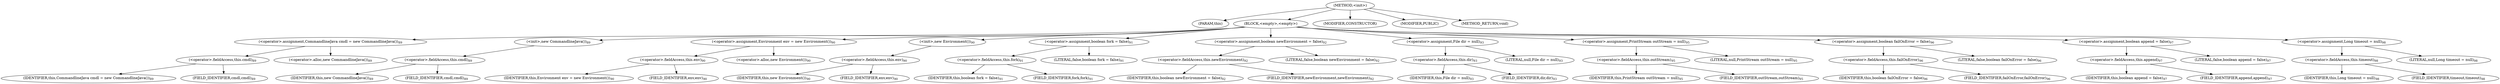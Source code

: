 digraph "&lt;init&gt;" {  
"1077" [label = <(METHOD,&lt;init&gt;)> ]
"1078" [label = <(PARAM,this)> ]
"1079" [label = <(BLOCK,&lt;empty&gt;,&lt;empty&gt;)> ]
"1080" [label = <(&lt;operator&gt;.assignment,CommandlineJava cmdl = new CommandlineJava())<SUB>89</SUB>> ]
"1081" [label = <(&lt;operator&gt;.fieldAccess,this.cmdl)<SUB>89</SUB>> ]
"1082" [label = <(IDENTIFIER,this,CommandlineJava cmdl = new CommandlineJava())<SUB>89</SUB>> ]
"1083" [label = <(FIELD_IDENTIFIER,cmdl,cmdl)<SUB>89</SUB>> ]
"1084" [label = <(&lt;operator&gt;.alloc,new CommandlineJava())<SUB>89</SUB>> ]
"1085" [label = <(&lt;init&gt;,new CommandlineJava())<SUB>89</SUB>> ]
"1086" [label = <(&lt;operator&gt;.fieldAccess,this.cmdl)<SUB>89</SUB>> ]
"1087" [label = <(IDENTIFIER,this,new CommandlineJava())<SUB>89</SUB>> ]
"1088" [label = <(FIELD_IDENTIFIER,cmdl,cmdl)<SUB>89</SUB>> ]
"1089" [label = <(&lt;operator&gt;.assignment,Environment env = new Environment())<SUB>90</SUB>> ]
"1090" [label = <(&lt;operator&gt;.fieldAccess,this.env)<SUB>90</SUB>> ]
"1091" [label = <(IDENTIFIER,this,Environment env = new Environment())<SUB>90</SUB>> ]
"1092" [label = <(FIELD_IDENTIFIER,env,env)<SUB>90</SUB>> ]
"1093" [label = <(&lt;operator&gt;.alloc,new Environment())<SUB>90</SUB>> ]
"1094" [label = <(&lt;init&gt;,new Environment())<SUB>90</SUB>> ]
"1095" [label = <(&lt;operator&gt;.fieldAccess,this.env)<SUB>90</SUB>> ]
"1096" [label = <(IDENTIFIER,this,new Environment())<SUB>90</SUB>> ]
"1097" [label = <(FIELD_IDENTIFIER,env,env)<SUB>90</SUB>> ]
"1098" [label = <(&lt;operator&gt;.assignment,boolean fork = false)<SUB>91</SUB>> ]
"1099" [label = <(&lt;operator&gt;.fieldAccess,this.fork)<SUB>91</SUB>> ]
"1100" [label = <(IDENTIFIER,this,boolean fork = false)<SUB>91</SUB>> ]
"1101" [label = <(FIELD_IDENTIFIER,fork,fork)<SUB>91</SUB>> ]
"1102" [label = <(LITERAL,false,boolean fork = false)<SUB>91</SUB>> ]
"1103" [label = <(&lt;operator&gt;.assignment,boolean newEnvironment = false)<SUB>92</SUB>> ]
"1104" [label = <(&lt;operator&gt;.fieldAccess,this.newEnvironment)<SUB>92</SUB>> ]
"1105" [label = <(IDENTIFIER,this,boolean newEnvironment = false)<SUB>92</SUB>> ]
"1106" [label = <(FIELD_IDENTIFIER,newEnvironment,newEnvironment)<SUB>92</SUB>> ]
"1107" [label = <(LITERAL,false,boolean newEnvironment = false)<SUB>92</SUB>> ]
"1108" [label = <(&lt;operator&gt;.assignment,File dir = null)<SUB>93</SUB>> ]
"1109" [label = <(&lt;operator&gt;.fieldAccess,this.dir)<SUB>93</SUB>> ]
"1110" [label = <(IDENTIFIER,this,File dir = null)<SUB>93</SUB>> ]
"1111" [label = <(FIELD_IDENTIFIER,dir,dir)<SUB>93</SUB>> ]
"1112" [label = <(LITERAL,null,File dir = null)<SUB>93</SUB>> ]
"1113" [label = <(&lt;operator&gt;.assignment,PrintStream outStream = null)<SUB>95</SUB>> ]
"1114" [label = <(&lt;operator&gt;.fieldAccess,this.outStream)<SUB>95</SUB>> ]
"1115" [label = <(IDENTIFIER,this,PrintStream outStream = null)<SUB>95</SUB>> ]
"1116" [label = <(FIELD_IDENTIFIER,outStream,outStream)<SUB>95</SUB>> ]
"1117" [label = <(LITERAL,null,PrintStream outStream = null)<SUB>95</SUB>> ]
"1118" [label = <(&lt;operator&gt;.assignment,boolean failOnError = false)<SUB>96</SUB>> ]
"1119" [label = <(&lt;operator&gt;.fieldAccess,this.failOnError)<SUB>96</SUB>> ]
"1120" [label = <(IDENTIFIER,this,boolean failOnError = false)<SUB>96</SUB>> ]
"1121" [label = <(FIELD_IDENTIFIER,failOnError,failOnError)<SUB>96</SUB>> ]
"1122" [label = <(LITERAL,false,boolean failOnError = false)<SUB>96</SUB>> ]
"1123" [label = <(&lt;operator&gt;.assignment,boolean append = false)<SUB>97</SUB>> ]
"1124" [label = <(&lt;operator&gt;.fieldAccess,this.append)<SUB>97</SUB>> ]
"1125" [label = <(IDENTIFIER,this,boolean append = false)<SUB>97</SUB>> ]
"1126" [label = <(FIELD_IDENTIFIER,append,append)<SUB>97</SUB>> ]
"1127" [label = <(LITERAL,false,boolean append = false)<SUB>97</SUB>> ]
"1128" [label = <(&lt;operator&gt;.assignment,Long timeout = null)<SUB>98</SUB>> ]
"1129" [label = <(&lt;operator&gt;.fieldAccess,this.timeout)<SUB>98</SUB>> ]
"1130" [label = <(IDENTIFIER,this,Long timeout = null)<SUB>98</SUB>> ]
"1131" [label = <(FIELD_IDENTIFIER,timeout,timeout)<SUB>98</SUB>> ]
"1132" [label = <(LITERAL,null,Long timeout = null)<SUB>98</SUB>> ]
"1133" [label = <(MODIFIER,CONSTRUCTOR)> ]
"1134" [label = <(MODIFIER,PUBLIC)> ]
"1135" [label = <(METHOD_RETURN,void)> ]
  "1077" -> "1078" 
  "1077" -> "1079" 
  "1077" -> "1133" 
  "1077" -> "1134" 
  "1077" -> "1135" 
  "1079" -> "1080" 
  "1079" -> "1085" 
  "1079" -> "1089" 
  "1079" -> "1094" 
  "1079" -> "1098" 
  "1079" -> "1103" 
  "1079" -> "1108" 
  "1079" -> "1113" 
  "1079" -> "1118" 
  "1079" -> "1123" 
  "1079" -> "1128" 
  "1080" -> "1081" 
  "1080" -> "1084" 
  "1081" -> "1082" 
  "1081" -> "1083" 
  "1085" -> "1086" 
  "1086" -> "1087" 
  "1086" -> "1088" 
  "1089" -> "1090" 
  "1089" -> "1093" 
  "1090" -> "1091" 
  "1090" -> "1092" 
  "1094" -> "1095" 
  "1095" -> "1096" 
  "1095" -> "1097" 
  "1098" -> "1099" 
  "1098" -> "1102" 
  "1099" -> "1100" 
  "1099" -> "1101" 
  "1103" -> "1104" 
  "1103" -> "1107" 
  "1104" -> "1105" 
  "1104" -> "1106" 
  "1108" -> "1109" 
  "1108" -> "1112" 
  "1109" -> "1110" 
  "1109" -> "1111" 
  "1113" -> "1114" 
  "1113" -> "1117" 
  "1114" -> "1115" 
  "1114" -> "1116" 
  "1118" -> "1119" 
  "1118" -> "1122" 
  "1119" -> "1120" 
  "1119" -> "1121" 
  "1123" -> "1124" 
  "1123" -> "1127" 
  "1124" -> "1125" 
  "1124" -> "1126" 
  "1128" -> "1129" 
  "1128" -> "1132" 
  "1129" -> "1130" 
  "1129" -> "1131" 
}
